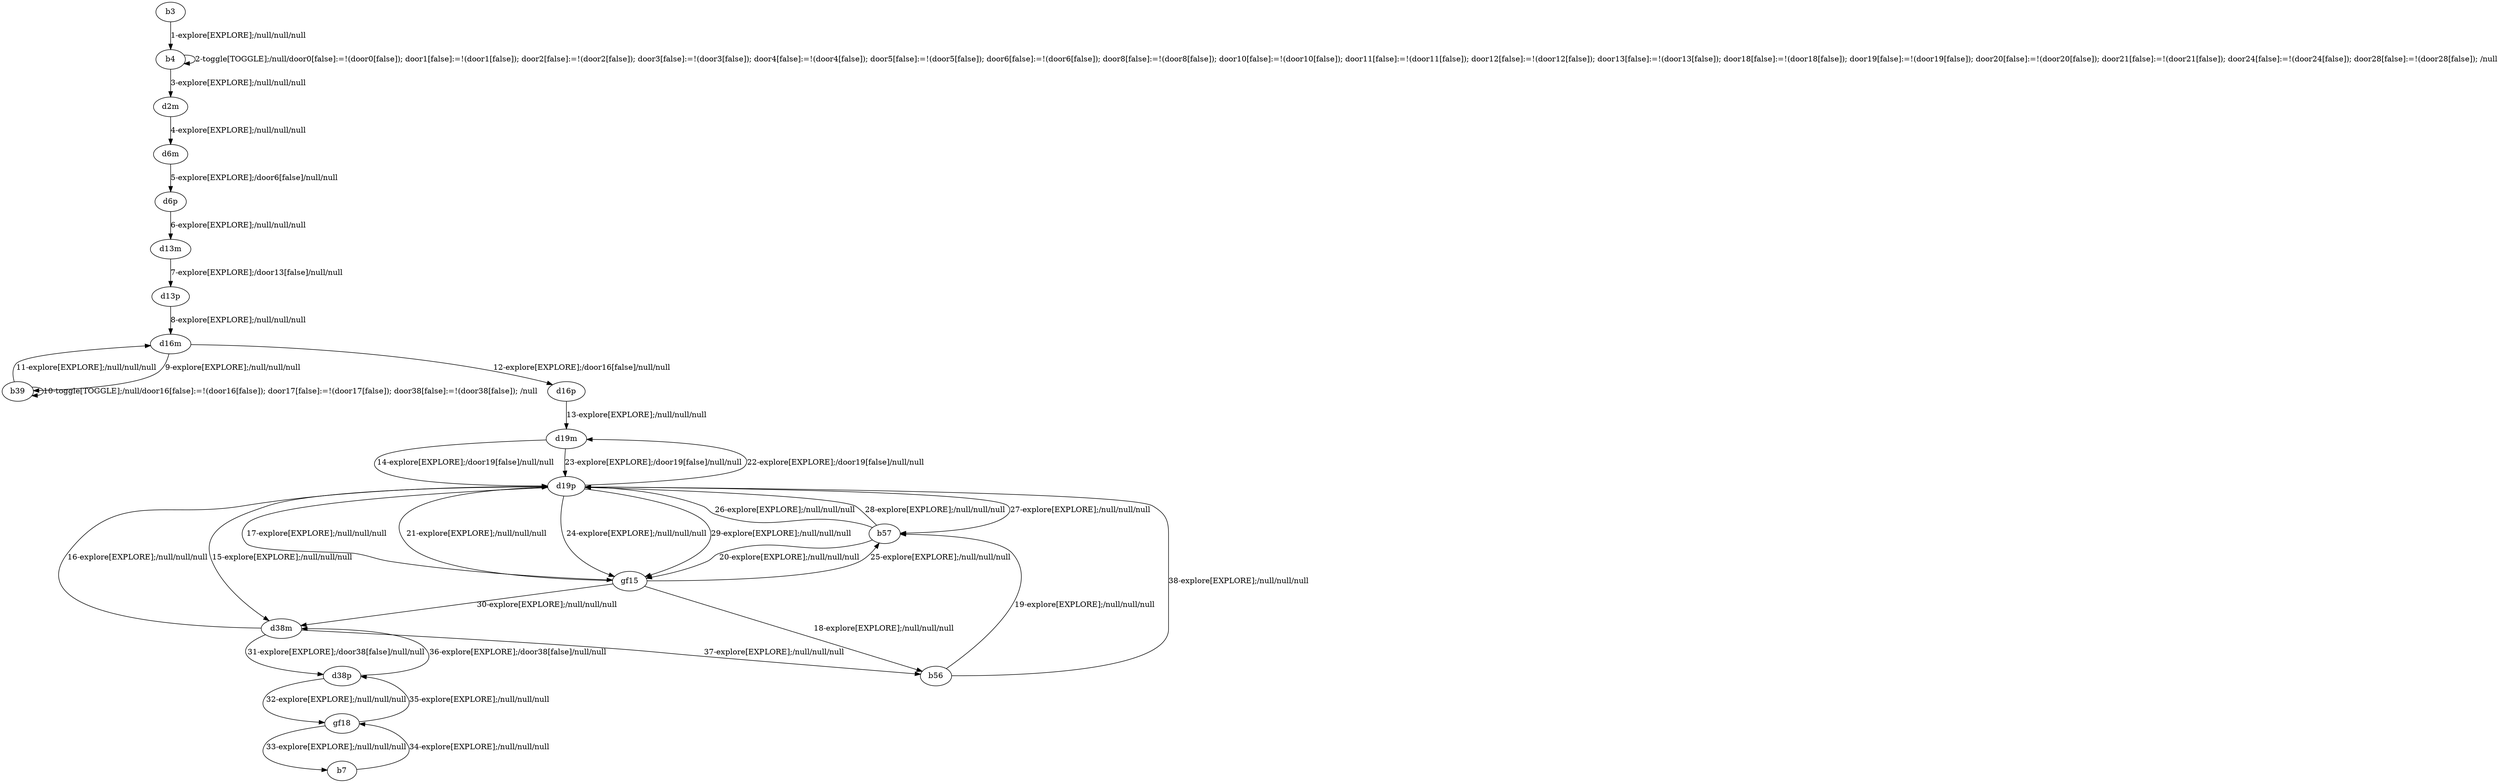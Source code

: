 # Total number of goals covered by this test: 1
# b56 --> d19p

digraph g {
"b3" -> "b4" [label = "1-explore[EXPLORE];/null/null/null"];
"b4" -> "b4" [label = "2-toggle[TOGGLE];/null/door0[false]:=!(door0[false]); door1[false]:=!(door1[false]); door2[false]:=!(door2[false]); door3[false]:=!(door3[false]); door4[false]:=!(door4[false]); door5[false]:=!(door5[false]); door6[false]:=!(door6[false]); door8[false]:=!(door8[false]); door10[false]:=!(door10[false]); door11[false]:=!(door11[false]); door12[false]:=!(door12[false]); door13[false]:=!(door13[false]); door18[false]:=!(door18[false]); door19[false]:=!(door19[false]); door20[false]:=!(door20[false]); door21[false]:=!(door21[false]); door24[false]:=!(door24[false]); door28[false]:=!(door28[false]); /null"];
"b4" -> "d2m" [label = "3-explore[EXPLORE];/null/null/null"];
"d2m" -> "d6m" [label = "4-explore[EXPLORE];/null/null/null"];
"d6m" -> "d6p" [label = "5-explore[EXPLORE];/door6[false]/null/null"];
"d6p" -> "d13m" [label = "6-explore[EXPLORE];/null/null/null"];
"d13m" -> "d13p" [label = "7-explore[EXPLORE];/door13[false]/null/null"];
"d13p" -> "d16m" [label = "8-explore[EXPLORE];/null/null/null"];
"d16m" -> "b39" [label = "9-explore[EXPLORE];/null/null/null"];
"b39" -> "b39" [label = "10-toggle[TOGGLE];/null/door16[false]:=!(door16[false]); door17[false]:=!(door17[false]); door38[false]:=!(door38[false]); /null"];
"b39" -> "d16m" [label = "11-explore[EXPLORE];/null/null/null"];
"d16m" -> "d16p" [label = "12-explore[EXPLORE];/door16[false]/null/null"];
"d16p" -> "d19m" [label = "13-explore[EXPLORE];/null/null/null"];
"d19m" -> "d19p" [label = "14-explore[EXPLORE];/door19[false]/null/null"];
"d19p" -> "d38m" [label = "15-explore[EXPLORE];/null/null/null"];
"d38m" -> "d19p" [label = "16-explore[EXPLORE];/null/null/null"];
"d19p" -> "gf15" [label = "17-explore[EXPLORE];/null/null/null"];
"gf15" -> "b56" [label = "18-explore[EXPLORE];/null/null/null"];
"b56" -> "b57" [label = "19-explore[EXPLORE];/null/null/null"];
"b57" -> "gf15" [label = "20-explore[EXPLORE];/null/null/null"];
"gf15" -> "d19p" [label = "21-explore[EXPLORE];/null/null/null"];
"d19p" -> "d19m" [label = "22-explore[EXPLORE];/door19[false]/null/null"];
"d19m" -> "d19p" [label = "23-explore[EXPLORE];/door19[false]/null/null"];
"d19p" -> "gf15" [label = "24-explore[EXPLORE];/null/null/null"];
"gf15" -> "b57" [label = "25-explore[EXPLORE];/null/null/null"];
"b57" -> "d19p" [label = "26-explore[EXPLORE];/null/null/null"];
"d19p" -> "b57" [label = "27-explore[EXPLORE];/null/null/null"];
"b57" -> "d19p" [label = "28-explore[EXPLORE];/null/null/null"];
"d19p" -> "gf15" [label = "29-explore[EXPLORE];/null/null/null"];
"gf15" -> "d38m" [label = "30-explore[EXPLORE];/null/null/null"];
"d38m" -> "d38p" [label = "31-explore[EXPLORE];/door38[false]/null/null"];
"d38p" -> "gf18" [label = "32-explore[EXPLORE];/null/null/null"];
"gf18" -> "b7" [label = "33-explore[EXPLORE];/null/null/null"];
"b7" -> "gf18" [label = "34-explore[EXPLORE];/null/null/null"];
"gf18" -> "d38p" [label = "35-explore[EXPLORE];/null/null/null"];
"d38p" -> "d38m" [label = "36-explore[EXPLORE];/door38[false]/null/null"];
"d38m" -> "b56" [label = "37-explore[EXPLORE];/null/null/null"];
"b56" -> "d19p" [label = "38-explore[EXPLORE];/null/null/null"];
}